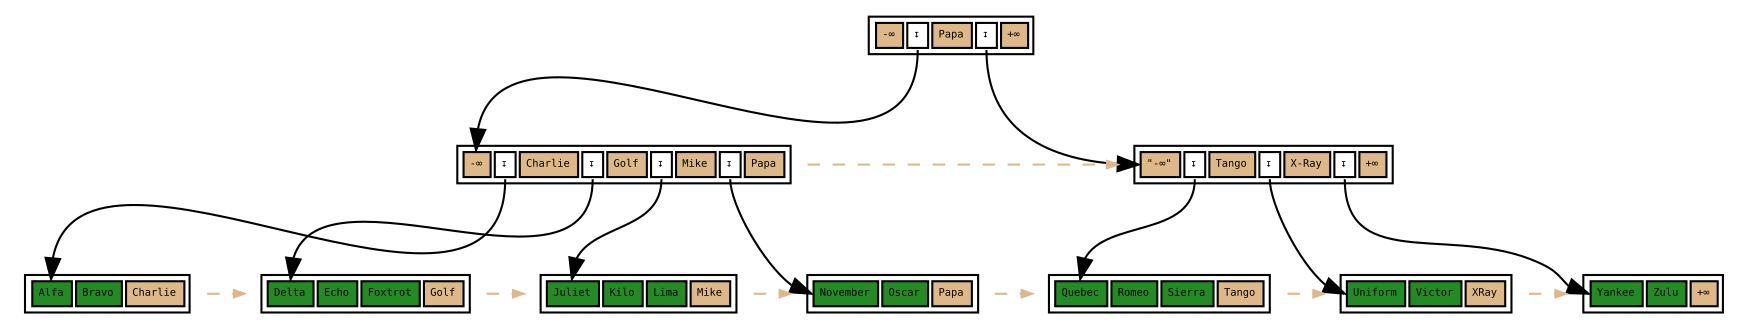// Example B-Tree graph
//
// Breadth-first order
//
// Start from root, go left to right
//
// Workflow:
//
// $ dot -T svg btree.dot -o btree.svg;

digraph nbtree {
graph [fontname = "monospace"];
node [shape = none,height=.1,fontname = "monospace",fontsize=5];
// Level 2 (Root internal level)
rootnode[ label=<<table>
                    <tr>
                        <td bgcolor='burlywood' port="s0">-&infin;</td>
                        <td bgcolor='#FFFFFF' port="f1">&#8615;</td>
                        <td bgcolor='burlywood' port="s2">Papa</td>
                        <td bgcolor='#FFFFFF' port="f3">&#8615;</td>
                        <td bgcolor='burlywood' port="hk">+&infin;</td>
                    </tr>
                </table>
               >
        ];
// Downlink arrows to children:
"rootnode":f1 -> "leftinternal":s0
"rootnode":f3 -> "rightinternal":s0
// sibling pointer:
// (None)


// Level 1 (Internal level)
// Downlinks + highkey:
leftinternal[ label=<<table>
                    <tr>
                        <td bgcolor='burlywood' port="s0">-&infin;</td>
                        <td bgcolor='#FFFFFF' port="f1">&#8615;</td>
                        <td bgcolor='burlywood' port="s2">Charlie</td>
                        <td bgcolor='#FFFFFF' port="f3">&#8615;</td>
                        <td bgcolor='burlywood' port="s4">Golf</td>
                        <td bgcolor='#FFFFFF' port="f5">&#8615;</td>
                        <td bgcolor='burlywood' port="s6">Mike</td>
                        <td bgcolor='#FFFFFF' port="f7">&#8615;</td>
                        <td bgcolor='burlywood' port="hk">Papa</td>
                    </tr>
                </table>
               >
        ];
// Downlink arrows to children:
"leftinternal":f1 -> "leafnode_1":t0
"leftinternal":f3 -> "leafnode_2":t0
"leftinternal":f5 -> "leafnode_3":t0
"leftinternal":f7 -> "leafnode_4":t0
// sibling pointer:
"leftinternal" -> "rightinternal"[constraint=false,color=burlywood,style=dashed,arrowsize=0.5]
// Downlinks + highkey:
rightinternal[ label=<<table>
                    <tr>
                        <td bgcolor='burlywood' port="s0">&quot;-&infin;&quot;</td>
                        <td bgcolor='#FFFFFF' port="f1">&#8615;</td>
                        <td bgcolor='burlywood' port="s2">Tango</td>
                        <td bgcolor='#FFFFFF' port="f3">&#8615;</td>
                        <td bgcolor='burlywood' port="s4">X-Ray</td>
                        <td bgcolor='#FFFFFF' port="f5">&#8615;</td>
                        <td bgcolor='burlywood' port="hk">+&infin;</td>
                    </tr>
                </table>
               >
        ];
// Downlink arrows to children:
"rightinternal":f1 -> "leafnode_5":t0
"rightinternal":f3 -> "leafnode_6":t0
"rightinternal":f5 -> "leafnode_7":t0
// sibling pointer:
// (None)


// Level 0 (leaf level)
leafnode_1[ label=<<table>
                    <tr>
                        <td bgcolor='forestgreen' port="t0">Alfa</td>
                        <td bgcolor='forestgreen' port="t1">Bravo</td>
                        <td bgcolor='burlywood' port="hk">Charlie</td>
                    </tr>
                </table>
               >
        ];
// sibling pointer:
"leafnode_1" -> "leafnode_2"[constraint=false,color=burlywood,style=dashed,arrowsize=0.5]
leafnode_2[ label=<<table>
                    <tr>
                        <td bgcolor='forestgreen' port="t0">Delta</td>
                        <td bgcolor='forestgreen' port="t1">Echo</td>
                        <td bgcolor='forestgreen' port="t2">Foxtrot</td>
                        <td bgcolor='burlywood' port="hk">Golf</td>
                    </tr>
                </table>
               >
        ];
// sibling pointer:
"leafnode_2" -> "leafnode_3"[constraint=false,color=burlywood,style=dashed,arrowsize=0.5]
leafnode_3[ label=<<table>
                    <tr>
                        <td bgcolor='forestgreen' port="t0">Juliet</td>
                        <td bgcolor='forestgreen' port="t1">Kilo</td>
                        <td bgcolor='forestgreen' port="t2">Lima</td>
                        <td bgcolor='burlywood' port="hk">Mike</td>
                    </tr>
                </table>
               >
        ];
// sibling pointer:
"leafnode_3" -> "leafnode_4"[constraint=false,color=burlywood,style=dashed,arrowsize=0.5]
leafnode_4[ label=<<table>
                    <tr>
                        <td bgcolor='forestgreen' port="t0">November</td>
                        <td bgcolor='forestgreen' port="t1">Oscar</td>
                        <td bgcolor='burlywood' port="hk">Papa</td>
                    </tr>
                </table>
               >
        ];
// sibling pointer:
"leafnode_4" -> "leafnode_5"[constraint=false,color=burlywood,style=dashed,arrowsize=0.5]
leafnode_5[ label=<<table>
                    <tr>
                        <td bgcolor='forestgreen' port="t0">Quebec</td>
                        <td bgcolor='forestgreen' port="t1">Romeo</td>
                        <td bgcolor='forestgreen' port="t2">Sierra</td>
                        <td bgcolor='burlywood' port="hk">Tango</td>
                    </tr>
                </table>
               >
        ];
// sibling pointer:
"leafnode_5" -> "leafnode_6"[constraint=false,color=burlywood,style=dashed,arrowsize=0.5]
leafnode_6[ label=<<table>
                    <tr>
                        <td bgcolor='forestgreen' port="t0">Uniform</td>
                        <td bgcolor='forestgreen' port="t1">Victor</td>
                        <td bgcolor='burlywood' port="hk">XRay</td>
                    </tr>
                </table>
               >
        ];
// sibling pointer:
"leafnode_6" -> "leafnode_7"[constraint=false,color=burlywood,style=dashed,arrowsize=0.5]
leafnode_7[ label=<<table>
                    <tr>
                        <td bgcolor='forestgreen' port="t0">Yankee</td>
                        <td bgcolor='forestgreen' port="t1">Zulu</td>
                        <td bgcolor='burlywood' port="hk">+&infin;</td>
                    </tr>
                </table>
               >
        ];
// sibling pointer:
// (None)

// Force alignment from root to internal to leaf levels:
edge[style=invis];
"rootnode":s2 -> "leafnode_4":hk
"leftinternal":hk -> "leafnode_4":hk
}
